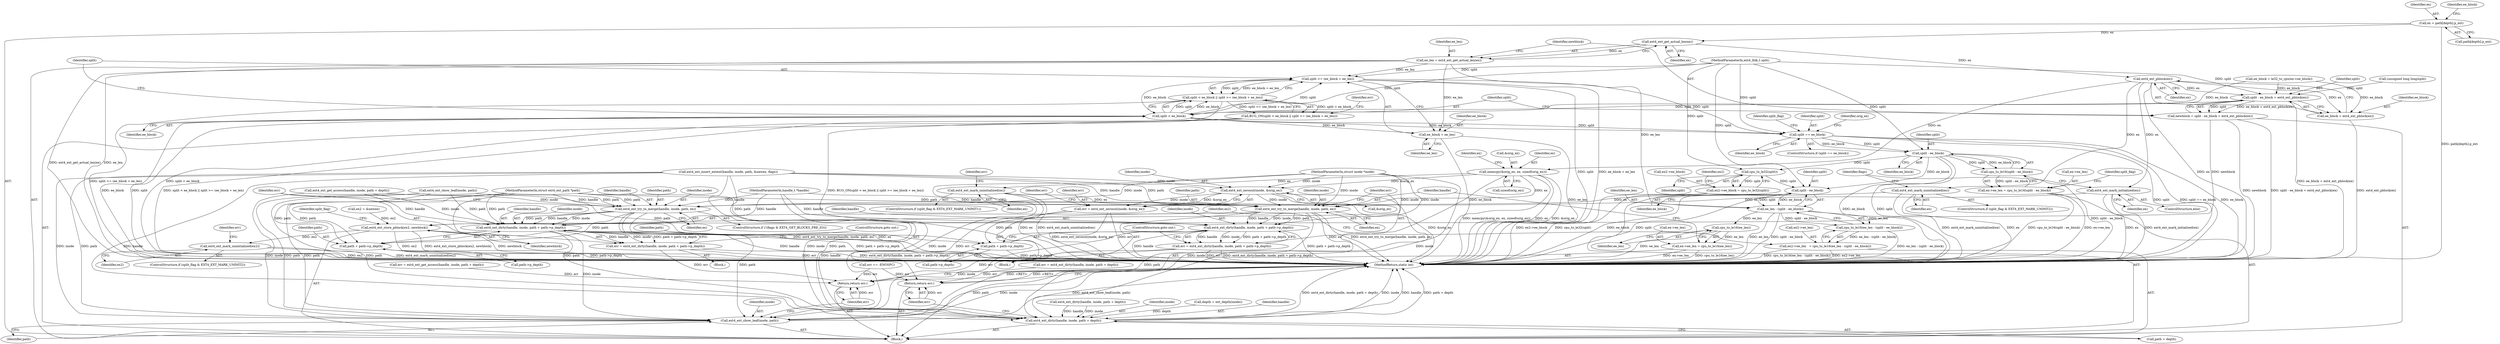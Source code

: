 digraph "1_linux_dee1f973ca341c266229faa5a1a5bb268bed3531_2@array" {
"1000142" [label="(Call,ex = path[depth].p_ext)"];
"1000157" [label="(Call,ext4_ext_get_actual_len(ex))"];
"1000155" [label="(Call,ee_len = ext4_ext_get_actual_len(ex))"];
"1000172" [label="(Call,split >= (ee_block + ee_len))"];
"1000168" [label="(Call,split < ee_block || split >= (ee_block + ee_len))"];
"1000167" [label="(Call,BUG_ON(split < ee_block || split >= (ee_block + ee_len)))"];
"1000189" [label="(Call,split == ee_block)"];
"1000234" [label="(Call,split - ee_block)"];
"1000233" [label="(Call,cpu_to_le16(split - ee_block))"];
"1000229" [label="(Call,ex->ee_len = cpu_to_le16(split - ee_block))"];
"1000262" [label="(Call,cpu_to_le32(split))"];
"1000258" [label="(Call,ex2->ee_block = cpu_to_le32(split))"];
"1000271" [label="(Call,split - ee_block)"];
"1000269" [label="(Call,ee_len - (split - ee_block))"];
"1000268" [label="(Call,cpu_to_le16(ee_len - (split - ee_block)))"];
"1000264" [label="(Call,ex2->ee_len   = cpu_to_le16(ee_len - (split - ee_block)))"];
"1000315" [label="(Call,cpu_to_le16(ee_len))"];
"1000311" [label="(Call,ex->ee_len = cpu_to_le16(ee_len))"];
"1000174" [label="(Call,ee_block + ee_len)"];
"1000165" [label="(Call,ext4_ext_pblock(ex))"];
"1000161" [label="(Call,split - ee_block + ext4_ext_pblock(ex))"];
"1000159" [label="(Call,newblock = split - ee_block + ext4_ext_pblock(ex))"];
"1000274" [label="(Call,ext4_ext_store_pblock(ex2, newblock))"];
"1000281" [label="(Call,ext4_ext_mark_uninitialized(ex2))"];
"1000169" [label="(Call,split < ee_block)"];
"1000163" [label="(Call,ee_block + ext4_ext_pblock(ex))"];
"1000197" [label="(Call,ext4_ext_mark_uninitialized(ex))"];
"1000207" [label="(Call,ext4_ext_try_to_merge(handle, inode, path, ex))"];
"1000214" [label="(Call,ext4_ext_dirty(handle, inode, path + path->p_depth))"];
"1000212" [label="(Call,err = ext4_ext_dirty(handle, inode, path + path->p_depth))"];
"1000341" [label="(Return,return err;)"];
"1000338" [label="(Call,ext4_ext_show_leaf(inode, path))"];
"1000217" [label="(Call,path + path->p_depth)"];
"1000200" [label="(Call,ext4_ext_mark_initialized(ex))"];
"1000223" [label="(Call,memcpy(&orig_ex, ex, sizeof(orig_ex)))"];
"1000241" [label="(Call,ext4_ext_mark_uninitialized(ex))"];
"1000317" [label="(Call,ext4_ext_try_to_merge(handle, inode, path, ex))"];
"1000324" [label="(Call,ext4_ext_dirty(handle, inode, path + path->p_depth))"];
"1000322" [label="(Call,err = ext4_ext_dirty(handle, inode, path + path->p_depth))"];
"1000327" [label="(Call,path + path->p_depth)"];
"1000304" [label="(Call,ext4_ext_zeroout(inode, &orig_ex))"];
"1000302" [label="(Call,err = ext4_ext_zeroout(inode, &orig_ex))"];
"1000357" [label="(Return,return err;)"];
"1000351" [label="(Call,ext4_ext_dirty(handle, inode, path + depth))"];
"1000258" [label="(Call,ex2->ee_block = cpu_to_le32(split))"];
"1000172" [label="(Call,split >= (ee_block + ee_len))"];
"1000170" [label="(Identifier,split)"];
"1000142" [label="(Call,ex = path[depth].p_ext)"];
"1000192" [label="(Block,)"];
"1000213" [label="(Identifier,err)"];
"1000189" [label="(Call,split == ee_block)"];
"1000171" [label="(Identifier,ee_block)"];
"1000169" [label="(Call,split < ee_block)"];
"1000202" [label="(ControlStructure,if (!(flags & EXT4_GET_BLOCKS_PRE_IO)))"];
"1000174" [label="(Call,ee_block + ee_len)"];
"1000340" [label="(Identifier,path)"];
"1000212" [label="(Call,err = ext4_ext_dirty(handle, inode, path + path->p_depth))"];
"1000269" [label="(Call,ee_len - (split - ee_block))"];
"1000326" [label="(Identifier,inode)"];
"1000224" [label="(Call,&orig_ex)"];
"1000135" [label="(Call,ext4_ext_show_leaf(inode, path))"];
"1000263" [label="(Identifier,split)"];
"1000201" [label="(Identifier,ex)"];
"1000316" [label="(Identifier,ee_len)"];
"1000266" [label="(Identifier,ex2)"];
"1000163" [label="(Call,ee_block + ext4_ext_pblock(ex))"];
"1000164" [label="(Identifier,ee_block)"];
"1000162" [label="(Identifier,split)"];
"1000209" [label="(Identifier,inode)"];
"1000229" [label="(Call,ex->ee_len = cpu_to_le16(split - ee_block))"];
"1000195" [label="(Identifier,split_flag)"];
"1000319" [label="(Identifier,inode)"];
"1000208" [label="(Identifier,handle)"];
"1000226" [label="(Identifier,ex)"];
"1000105" [label="(MethodParameterIn,handle_t *handle)"];
"1000198" [label="(Identifier,ex)"];
"1000106" [label="(MethodParameterIn,struct inode *inode)"];
"1000244" [label="(Identifier,err)"];
"1000143" [label="(Identifier,ex)"];
"1000282" [label="(Identifier,ex2)"];
"1000276" [label="(Identifier,newblock)"];
"1000332" [label="(ControlStructure,goto out;)"];
"1000285" [label="(Call,ext4_ext_insert_extent(handle, inode, path, &newex, flags))"];
"1000271" [label="(Call,split - ee_block)"];
"1000231" [label="(Identifier,ex)"];
"1000223" [label="(Call,memcpy(&orig_ex, ex, sizeof(orig_ex)))"];
"1000215" [label="(Identifier,handle)"];
"1000338" [label="(Call,ext4_ext_show_leaf(inode, path))"];
"1000325" [label="(Identifier,handle)"];
"1000322" [label="(Call,err = ext4_ext_dirty(handle, inode, path + path->p_depth))"];
"1000243" [label="(Call,err = ext4_ext_dirty(handle, inode, path + depth))"];
"1000323" [label="(Identifier,err)"];
"1000149" [label="(Call,ee_block = le32_to_cpu(ex->ee_block))"];
"1000358" [label="(Identifier,err)"];
"1000160" [label="(Identifier,newblock)"];
"1000222" [label="(ControlStructure,goto out;)"];
"1000245" [label="(Call,ext4_ext_dirty(handle, inode, path + depth))"];
"1000158" [label="(Identifier,ex)"];
"1000166" [label="(Identifier,ex)"];
"1000191" [label="(Identifier,ee_block)"];
"1000219" [label="(Call,path->p_depth)"];
"1000111" [label="(Block,)"];
"1000108" [label="(MethodParameterIn,ext4_lblk_t split)"];
"1000264" [label="(Call,ex2->ee_len   = cpu_to_le16(ee_len - (split - ee_block)))"];
"1000227" [label="(Call,sizeof(orig_ex))"];
"1000161" [label="(Call,split - ee_block + ext4_ext_pblock(ex))"];
"1000317" [label="(Call,ext4_ext_try_to_merge(handle, inode, path, ex))"];
"1000177" [label="(Call,err = ext4_ext_get_access(handle, inode, path + depth))"];
"1000270" [label="(Identifier,ee_len)"];
"1000306" [label="(Call,&orig_ex)"];
"1000341" [label="(Return,return err;)"];
"1000236" [label="(Identifier,ee_block)"];
"1000353" [label="(Identifier,inode)"];
"1000159" [label="(Call,newblock = split - ee_block + ext4_ext_pblock(ex))"];
"1000167" [label="(Call,BUG_ON(split < ee_block || split >= (ee_block + ee_len)))"];
"1000321" [label="(Identifier,ex)"];
"1000190" [label="(Identifier,split)"];
"1000237" [label="(ControlStructure,if (split_flag & EXT4_EXT_MARK_UNINIT1))"];
"1000265" [label="(Call,ex2->ee_len)"];
"1000138" [label="(Call,depth = ext_depth(inode))"];
"1000188" [label="(ControlStructure,if (split == ee_block))"];
"1000230" [label="(Call,ex->ee_len)"];
"1000210" [label="(Identifier,path)"];
"1000328" [label="(Identifier,path)"];
"1000352" [label="(Identifier,handle)"];
"1000132" [label="(Call,(unsigned long long)split)"];
"1000156" [label="(Identifier,ee_len)"];
"1000351" [label="(Call,ext4_ext_dirty(handle, inode, path + depth))"];
"1000242" [label="(Identifier,ex)"];
"1000357" [label="(Return,return err;)"];
"1000294" [label="(Call,err == -ENOSPC)"];
"1000175" [label="(Identifier,ee_block)"];
"1000235" [label="(Identifier,split)"];
"1000199" [label="(ControlStructure,else)"];
"1000359" [label="(MethodReturn,static int)"];
"1000234" [label="(Call,split - ee_block)"];
"1000178" [label="(Identifier,err)"];
"1000207" [label="(Call,ext4_ext_try_to_merge(handle, inode, path, ex))"];
"1000150" [label="(Identifier,ee_block)"];
"1000157" [label="(Call,ext4_ext_get_actual_len(ex))"];
"1000107" [label="(MethodParameterIn,struct ext4_ext_path *path)"];
"1000205" [label="(Identifier,flags)"];
"1000284" [label="(Identifier,err)"];
"1000324" [label="(Call,ext4_ext_dirty(handle, inode, path + path->p_depth))"];
"1000262" [label="(Call,cpu_to_le32(split))"];
"1000339" [label="(Identifier,inode)"];
"1000218" [label="(Identifier,path)"];
"1000354" [label="(Call,path + depth)"];
"1000233" [label="(Call,cpu_to_le16(split - ee_block))"];
"1000155" [label="(Call,ee_len = ext4_ext_get_actual_len(ex))"];
"1000273" [label="(Identifier,ee_block)"];
"1000216" [label="(Identifier,inode)"];
"1000342" [label="(Identifier,err)"];
"1000311" [label="(Call,ex->ee_len = cpu_to_le16(ee_len))"];
"1000312" [label="(Call,ex->ee_len)"];
"1000315" [label="(Call,cpu_to_le16(ee_len))"];
"1000179" [label="(Call,ext4_ext_get_access(handle, inode, path + depth))"];
"1000279" [label="(Identifier,split_flag)"];
"1000320" [label="(Identifier,path)"];
"1000302" [label="(Call,err = ext4_ext_zeroout(inode, &orig_ex))"];
"1000305" [label="(Identifier,inode)"];
"1000318" [label="(Identifier,handle)"];
"1000217" [label="(Call,path + path->p_depth)"];
"1000144" [label="(Call,path[depth].p_ext)"];
"1000168" [label="(Call,split < ee_block || split >= (ee_block + ee_len))"];
"1000304" [label="(Call,ext4_ext_zeroout(inode, &orig_ex))"];
"1000268" [label="(Call,cpu_to_le16(ee_len - (split - ee_block)))"];
"1000275" [label="(Identifier,ex2)"];
"1000176" [label="(Identifier,ee_len)"];
"1000303" [label="(Identifier,err)"];
"1000197" [label="(Call,ext4_ext_mark_uninitialized(ex))"];
"1000272" [label="(Identifier,split)"];
"1000173" [label="(Identifier,split)"];
"1000259" [label="(Call,ex2->ee_block)"];
"1000329" [label="(Call,path->p_depth)"];
"1000254" [label="(Call,ex2 = &newex)"];
"1000165" [label="(Call,ext4_ext_pblock(ex))"];
"1000277" [label="(ControlStructure,if (split_flag & EXT4_EXT_MARK_UNINIT2))"];
"1000225" [label="(Identifier,orig_ex)"];
"1000281" [label="(Call,ext4_ext_mark_uninitialized(ex2))"];
"1000241" [label="(Call,ext4_ext_mark_uninitialized(ex))"];
"1000309" [label="(Identifier,err)"];
"1000200" [label="(Call,ext4_ext_mark_initialized(ex))"];
"1000301" [label="(Block,)"];
"1000239" [label="(Identifier,split_flag)"];
"1000214" [label="(Call,ext4_ext_dirty(handle, inode, path + path->p_depth))"];
"1000211" [label="(Identifier,ex)"];
"1000193" [label="(ControlStructure,if (split_flag & EXT4_EXT_MARK_UNINIT2))"];
"1000327" [label="(Call,path + path->p_depth)"];
"1000274" [label="(Call,ext4_ext_store_pblock(ex2, newblock))"];
"1000142" -> "1000111"  [label="AST: "];
"1000142" -> "1000144"  [label="CFG: "];
"1000143" -> "1000142"  [label="AST: "];
"1000144" -> "1000142"  [label="AST: "];
"1000150" -> "1000142"  [label="CFG: "];
"1000142" -> "1000359"  [label="DDG: path[depth].p_ext"];
"1000142" -> "1000157"  [label="DDG: ex"];
"1000157" -> "1000155"  [label="AST: "];
"1000157" -> "1000158"  [label="CFG: "];
"1000158" -> "1000157"  [label="AST: "];
"1000155" -> "1000157"  [label="CFG: "];
"1000157" -> "1000155"  [label="DDG: ex"];
"1000157" -> "1000165"  [label="DDG: ex"];
"1000155" -> "1000111"  [label="AST: "];
"1000156" -> "1000155"  [label="AST: "];
"1000160" -> "1000155"  [label="CFG: "];
"1000155" -> "1000359"  [label="DDG: ext4_ext_get_actual_len(ex)"];
"1000155" -> "1000359"  [label="DDG: ee_len"];
"1000155" -> "1000172"  [label="DDG: ee_len"];
"1000155" -> "1000174"  [label="DDG: ee_len"];
"1000155" -> "1000269"  [label="DDG: ee_len"];
"1000172" -> "1000168"  [label="AST: "];
"1000172" -> "1000174"  [label="CFG: "];
"1000173" -> "1000172"  [label="AST: "];
"1000174" -> "1000172"  [label="AST: "];
"1000168" -> "1000172"  [label="CFG: "];
"1000172" -> "1000359"  [label="DDG: split"];
"1000172" -> "1000359"  [label="DDG: ee_block + ee_len"];
"1000172" -> "1000168"  [label="DDG: split"];
"1000172" -> "1000168"  [label="DDG: ee_block + ee_len"];
"1000169" -> "1000172"  [label="DDG: split"];
"1000169" -> "1000172"  [label="DDG: ee_block"];
"1000108" -> "1000172"  [label="DDG: split"];
"1000172" -> "1000189"  [label="DDG: split"];
"1000168" -> "1000167"  [label="AST: "];
"1000168" -> "1000169"  [label="CFG: "];
"1000169" -> "1000168"  [label="AST: "];
"1000167" -> "1000168"  [label="CFG: "];
"1000168" -> "1000359"  [label="DDG: split >= (ee_block + ee_len)"];
"1000168" -> "1000359"  [label="DDG: split < ee_block"];
"1000168" -> "1000167"  [label="DDG: split < ee_block"];
"1000168" -> "1000167"  [label="DDG: split >= (ee_block + ee_len)"];
"1000169" -> "1000168"  [label="DDG: split"];
"1000169" -> "1000168"  [label="DDG: ee_block"];
"1000167" -> "1000111"  [label="AST: "];
"1000178" -> "1000167"  [label="CFG: "];
"1000167" -> "1000359"  [label="DDG: split < ee_block || split >= (ee_block + ee_len)"];
"1000167" -> "1000359"  [label="DDG: BUG_ON(split < ee_block || split >= (ee_block + ee_len))"];
"1000189" -> "1000188"  [label="AST: "];
"1000189" -> "1000191"  [label="CFG: "];
"1000190" -> "1000189"  [label="AST: "];
"1000191" -> "1000189"  [label="AST: "];
"1000195" -> "1000189"  [label="CFG: "];
"1000225" -> "1000189"  [label="CFG: "];
"1000189" -> "1000359"  [label="DDG: split"];
"1000189" -> "1000359"  [label="DDG: split == ee_block"];
"1000189" -> "1000359"  [label="DDG: ee_block"];
"1000169" -> "1000189"  [label="DDG: split"];
"1000169" -> "1000189"  [label="DDG: ee_block"];
"1000108" -> "1000189"  [label="DDG: split"];
"1000189" -> "1000234"  [label="DDG: split"];
"1000189" -> "1000234"  [label="DDG: ee_block"];
"1000234" -> "1000233"  [label="AST: "];
"1000234" -> "1000236"  [label="CFG: "];
"1000235" -> "1000234"  [label="AST: "];
"1000236" -> "1000234"  [label="AST: "];
"1000233" -> "1000234"  [label="CFG: "];
"1000234" -> "1000359"  [label="DDG: ee_block"];
"1000234" -> "1000359"  [label="DDG: split"];
"1000234" -> "1000233"  [label="DDG: split"];
"1000234" -> "1000233"  [label="DDG: ee_block"];
"1000108" -> "1000234"  [label="DDG: split"];
"1000234" -> "1000262"  [label="DDG: split"];
"1000234" -> "1000271"  [label="DDG: ee_block"];
"1000233" -> "1000229"  [label="AST: "];
"1000229" -> "1000233"  [label="CFG: "];
"1000233" -> "1000359"  [label="DDG: split - ee_block"];
"1000233" -> "1000229"  [label="DDG: split - ee_block"];
"1000229" -> "1000111"  [label="AST: "];
"1000230" -> "1000229"  [label="AST: "];
"1000239" -> "1000229"  [label="CFG: "];
"1000229" -> "1000359"  [label="DDG: cpu_to_le16(split - ee_block)"];
"1000229" -> "1000359"  [label="DDG: ex->ee_len"];
"1000262" -> "1000258"  [label="AST: "];
"1000262" -> "1000263"  [label="CFG: "];
"1000263" -> "1000262"  [label="AST: "];
"1000258" -> "1000262"  [label="CFG: "];
"1000262" -> "1000258"  [label="DDG: split"];
"1000108" -> "1000262"  [label="DDG: split"];
"1000262" -> "1000271"  [label="DDG: split"];
"1000258" -> "1000111"  [label="AST: "];
"1000259" -> "1000258"  [label="AST: "];
"1000266" -> "1000258"  [label="CFG: "];
"1000258" -> "1000359"  [label="DDG: ex2->ee_block"];
"1000258" -> "1000359"  [label="DDG: cpu_to_le32(split)"];
"1000271" -> "1000269"  [label="AST: "];
"1000271" -> "1000273"  [label="CFG: "];
"1000272" -> "1000271"  [label="AST: "];
"1000273" -> "1000271"  [label="AST: "];
"1000269" -> "1000271"  [label="CFG: "];
"1000271" -> "1000359"  [label="DDG: ee_block"];
"1000271" -> "1000359"  [label="DDG: split"];
"1000271" -> "1000269"  [label="DDG: split"];
"1000271" -> "1000269"  [label="DDG: ee_block"];
"1000108" -> "1000271"  [label="DDG: split"];
"1000269" -> "1000268"  [label="AST: "];
"1000270" -> "1000269"  [label="AST: "];
"1000268" -> "1000269"  [label="CFG: "];
"1000269" -> "1000359"  [label="DDG: ee_len"];
"1000269" -> "1000359"  [label="DDG: split - ee_block"];
"1000269" -> "1000268"  [label="DDG: ee_len"];
"1000269" -> "1000268"  [label="DDG: split - ee_block"];
"1000269" -> "1000315"  [label="DDG: ee_len"];
"1000268" -> "1000264"  [label="AST: "];
"1000264" -> "1000268"  [label="CFG: "];
"1000268" -> "1000359"  [label="DDG: ee_len - (split - ee_block)"];
"1000268" -> "1000264"  [label="DDG: ee_len - (split - ee_block)"];
"1000264" -> "1000111"  [label="AST: "];
"1000265" -> "1000264"  [label="AST: "];
"1000275" -> "1000264"  [label="CFG: "];
"1000264" -> "1000359"  [label="DDG: ex2->ee_len"];
"1000264" -> "1000359"  [label="DDG: cpu_to_le16(ee_len - (split - ee_block))"];
"1000315" -> "1000311"  [label="AST: "];
"1000315" -> "1000316"  [label="CFG: "];
"1000316" -> "1000315"  [label="AST: "];
"1000311" -> "1000315"  [label="CFG: "];
"1000315" -> "1000359"  [label="DDG: ee_len"];
"1000315" -> "1000311"  [label="DDG: ee_len"];
"1000311" -> "1000301"  [label="AST: "];
"1000312" -> "1000311"  [label="AST: "];
"1000318" -> "1000311"  [label="CFG: "];
"1000311" -> "1000359"  [label="DDG: ex->ee_len"];
"1000311" -> "1000359"  [label="DDG: cpu_to_le16(ee_len)"];
"1000174" -> "1000176"  [label="CFG: "];
"1000175" -> "1000174"  [label="AST: "];
"1000176" -> "1000174"  [label="AST: "];
"1000174" -> "1000359"  [label="DDG: ee_len"];
"1000174" -> "1000359"  [label="DDG: ee_block"];
"1000169" -> "1000174"  [label="DDG: ee_block"];
"1000165" -> "1000163"  [label="AST: "];
"1000165" -> "1000166"  [label="CFG: "];
"1000166" -> "1000165"  [label="AST: "];
"1000163" -> "1000165"  [label="CFG: "];
"1000165" -> "1000359"  [label="DDG: ex"];
"1000165" -> "1000161"  [label="DDG: ex"];
"1000165" -> "1000163"  [label="DDG: ex"];
"1000165" -> "1000197"  [label="DDG: ex"];
"1000165" -> "1000200"  [label="DDG: ex"];
"1000165" -> "1000223"  [label="DDG: ex"];
"1000161" -> "1000159"  [label="AST: "];
"1000161" -> "1000163"  [label="CFG: "];
"1000162" -> "1000161"  [label="AST: "];
"1000163" -> "1000161"  [label="AST: "];
"1000159" -> "1000161"  [label="CFG: "];
"1000161" -> "1000359"  [label="DDG: ee_block + ext4_ext_pblock(ex)"];
"1000161" -> "1000159"  [label="DDG: split"];
"1000161" -> "1000159"  [label="DDG: ee_block + ext4_ext_pblock(ex)"];
"1000132" -> "1000161"  [label="DDG: split"];
"1000108" -> "1000161"  [label="DDG: split"];
"1000149" -> "1000161"  [label="DDG: ee_block"];
"1000161" -> "1000169"  [label="DDG: split"];
"1000159" -> "1000111"  [label="AST: "];
"1000160" -> "1000159"  [label="AST: "];
"1000170" -> "1000159"  [label="CFG: "];
"1000159" -> "1000359"  [label="DDG: newblock"];
"1000159" -> "1000359"  [label="DDG: split - ee_block + ext4_ext_pblock(ex)"];
"1000159" -> "1000274"  [label="DDG: newblock"];
"1000274" -> "1000111"  [label="AST: "];
"1000274" -> "1000276"  [label="CFG: "];
"1000275" -> "1000274"  [label="AST: "];
"1000276" -> "1000274"  [label="AST: "];
"1000279" -> "1000274"  [label="CFG: "];
"1000274" -> "1000359"  [label="DDG: ex2"];
"1000274" -> "1000359"  [label="DDG: ext4_ext_store_pblock(ex2, newblock)"];
"1000274" -> "1000359"  [label="DDG: newblock"];
"1000254" -> "1000274"  [label="DDG: ex2"];
"1000274" -> "1000281"  [label="DDG: ex2"];
"1000281" -> "1000277"  [label="AST: "];
"1000281" -> "1000282"  [label="CFG: "];
"1000282" -> "1000281"  [label="AST: "];
"1000284" -> "1000281"  [label="CFG: "];
"1000281" -> "1000359"  [label="DDG: ex2"];
"1000281" -> "1000359"  [label="DDG: ext4_ext_mark_uninitialized(ex2)"];
"1000169" -> "1000171"  [label="CFG: "];
"1000170" -> "1000169"  [label="AST: "];
"1000171" -> "1000169"  [label="AST: "];
"1000173" -> "1000169"  [label="CFG: "];
"1000169" -> "1000359"  [label="DDG: ee_block"];
"1000169" -> "1000359"  [label="DDG: split"];
"1000108" -> "1000169"  [label="DDG: split"];
"1000149" -> "1000169"  [label="DDG: ee_block"];
"1000164" -> "1000163"  [label="AST: "];
"1000163" -> "1000359"  [label="DDG: ext4_ext_pblock(ex)"];
"1000149" -> "1000163"  [label="DDG: ee_block"];
"1000197" -> "1000193"  [label="AST: "];
"1000197" -> "1000198"  [label="CFG: "];
"1000198" -> "1000197"  [label="AST: "];
"1000205" -> "1000197"  [label="CFG: "];
"1000197" -> "1000359"  [label="DDG: ext4_ext_mark_uninitialized(ex)"];
"1000197" -> "1000359"  [label="DDG: ex"];
"1000197" -> "1000207"  [label="DDG: ex"];
"1000207" -> "1000202"  [label="AST: "];
"1000207" -> "1000211"  [label="CFG: "];
"1000208" -> "1000207"  [label="AST: "];
"1000209" -> "1000207"  [label="AST: "];
"1000210" -> "1000207"  [label="AST: "];
"1000211" -> "1000207"  [label="AST: "];
"1000213" -> "1000207"  [label="CFG: "];
"1000207" -> "1000359"  [label="DDG: ext4_ext_try_to_merge(handle, inode, path, ex)"];
"1000207" -> "1000359"  [label="DDG: ex"];
"1000179" -> "1000207"  [label="DDG: handle"];
"1000179" -> "1000207"  [label="DDG: inode"];
"1000105" -> "1000207"  [label="DDG: handle"];
"1000106" -> "1000207"  [label="DDG: inode"];
"1000107" -> "1000207"  [label="DDG: path"];
"1000135" -> "1000207"  [label="DDG: path"];
"1000200" -> "1000207"  [label="DDG: ex"];
"1000207" -> "1000214"  [label="DDG: handle"];
"1000207" -> "1000214"  [label="DDG: inode"];
"1000207" -> "1000214"  [label="DDG: path"];
"1000207" -> "1000217"  [label="DDG: path"];
"1000207" -> "1000338"  [label="DDG: path"];
"1000214" -> "1000212"  [label="AST: "];
"1000214" -> "1000217"  [label="CFG: "];
"1000215" -> "1000214"  [label="AST: "];
"1000216" -> "1000214"  [label="AST: "];
"1000217" -> "1000214"  [label="AST: "];
"1000212" -> "1000214"  [label="CFG: "];
"1000214" -> "1000359"  [label="DDG: path + path->p_depth"];
"1000214" -> "1000359"  [label="DDG: handle"];
"1000214" -> "1000212"  [label="DDG: handle"];
"1000214" -> "1000212"  [label="DDG: inode"];
"1000214" -> "1000212"  [label="DDG: path + path->p_depth"];
"1000179" -> "1000214"  [label="DDG: handle"];
"1000179" -> "1000214"  [label="DDG: inode"];
"1000105" -> "1000214"  [label="DDG: handle"];
"1000106" -> "1000214"  [label="DDG: inode"];
"1000107" -> "1000214"  [label="DDG: path"];
"1000135" -> "1000214"  [label="DDG: path"];
"1000214" -> "1000338"  [label="DDG: inode"];
"1000212" -> "1000192"  [label="AST: "];
"1000213" -> "1000212"  [label="AST: "];
"1000222" -> "1000212"  [label="CFG: "];
"1000212" -> "1000359"  [label="DDG: ext4_ext_dirty(handle, inode, path + path->p_depth)"];
"1000212" -> "1000359"  [label="DDG: err"];
"1000212" -> "1000341"  [label="DDG: err"];
"1000341" -> "1000111"  [label="AST: "];
"1000341" -> "1000342"  [label="CFG: "];
"1000342" -> "1000341"  [label="AST: "];
"1000359" -> "1000341"  [label="CFG: "];
"1000341" -> "1000359"  [label="DDG: <RET>"];
"1000342" -> "1000341"  [label="DDG: err"];
"1000177" -> "1000341"  [label="DDG: err"];
"1000294" -> "1000341"  [label="DDG: err"];
"1000322" -> "1000341"  [label="DDG: err"];
"1000338" -> "1000111"  [label="AST: "];
"1000338" -> "1000340"  [label="CFG: "];
"1000339" -> "1000338"  [label="AST: "];
"1000340" -> "1000338"  [label="AST: "];
"1000342" -> "1000338"  [label="CFG: "];
"1000338" -> "1000359"  [label="DDG: inode"];
"1000338" -> "1000359"  [label="DDG: ext4_ext_show_leaf(inode, path)"];
"1000338" -> "1000359"  [label="DDG: path"];
"1000324" -> "1000338"  [label="DDG: inode"];
"1000179" -> "1000338"  [label="DDG: inode"];
"1000285" -> "1000338"  [label="DDG: inode"];
"1000285" -> "1000338"  [label="DDG: path"];
"1000106" -> "1000338"  [label="DDG: inode"];
"1000107" -> "1000338"  [label="DDG: path"];
"1000317" -> "1000338"  [label="DDG: path"];
"1000135" -> "1000338"  [label="DDG: path"];
"1000217" -> "1000219"  [label="CFG: "];
"1000218" -> "1000217"  [label="AST: "];
"1000219" -> "1000217"  [label="AST: "];
"1000217" -> "1000359"  [label="DDG: path->p_depth"];
"1000107" -> "1000217"  [label="DDG: path"];
"1000135" -> "1000217"  [label="DDG: path"];
"1000200" -> "1000199"  [label="AST: "];
"1000200" -> "1000201"  [label="CFG: "];
"1000201" -> "1000200"  [label="AST: "];
"1000205" -> "1000200"  [label="CFG: "];
"1000200" -> "1000359"  [label="DDG: ex"];
"1000200" -> "1000359"  [label="DDG: ext4_ext_mark_initialized(ex)"];
"1000223" -> "1000111"  [label="AST: "];
"1000223" -> "1000227"  [label="CFG: "];
"1000224" -> "1000223"  [label="AST: "];
"1000226" -> "1000223"  [label="AST: "];
"1000227" -> "1000223"  [label="AST: "];
"1000231" -> "1000223"  [label="CFG: "];
"1000223" -> "1000359"  [label="DDG: memcpy(&orig_ex, ex, sizeof(orig_ex))"];
"1000223" -> "1000359"  [label="DDG: ex"];
"1000223" -> "1000359"  [label="DDG: &orig_ex"];
"1000223" -> "1000241"  [label="DDG: ex"];
"1000223" -> "1000304"  [label="DDG: &orig_ex"];
"1000223" -> "1000317"  [label="DDG: ex"];
"1000241" -> "1000237"  [label="AST: "];
"1000241" -> "1000242"  [label="CFG: "];
"1000242" -> "1000241"  [label="AST: "];
"1000244" -> "1000241"  [label="CFG: "];
"1000241" -> "1000359"  [label="DDG: ex"];
"1000241" -> "1000359"  [label="DDG: ext4_ext_mark_uninitialized(ex)"];
"1000241" -> "1000317"  [label="DDG: ex"];
"1000317" -> "1000301"  [label="AST: "];
"1000317" -> "1000321"  [label="CFG: "];
"1000318" -> "1000317"  [label="AST: "];
"1000319" -> "1000317"  [label="AST: "];
"1000320" -> "1000317"  [label="AST: "];
"1000321" -> "1000317"  [label="AST: "];
"1000323" -> "1000317"  [label="CFG: "];
"1000317" -> "1000359"  [label="DDG: ex"];
"1000317" -> "1000359"  [label="DDG: ext4_ext_try_to_merge(handle, inode, path, ex)"];
"1000285" -> "1000317"  [label="DDG: handle"];
"1000285" -> "1000317"  [label="DDG: path"];
"1000105" -> "1000317"  [label="DDG: handle"];
"1000304" -> "1000317"  [label="DDG: inode"];
"1000106" -> "1000317"  [label="DDG: inode"];
"1000107" -> "1000317"  [label="DDG: path"];
"1000317" -> "1000324"  [label="DDG: handle"];
"1000317" -> "1000324"  [label="DDG: inode"];
"1000317" -> "1000324"  [label="DDG: path"];
"1000317" -> "1000327"  [label="DDG: path"];
"1000324" -> "1000322"  [label="AST: "];
"1000324" -> "1000327"  [label="CFG: "];
"1000325" -> "1000324"  [label="AST: "];
"1000326" -> "1000324"  [label="AST: "];
"1000327" -> "1000324"  [label="AST: "];
"1000322" -> "1000324"  [label="CFG: "];
"1000324" -> "1000359"  [label="DDG: handle"];
"1000324" -> "1000359"  [label="DDG: path + path->p_depth"];
"1000324" -> "1000322"  [label="DDG: handle"];
"1000324" -> "1000322"  [label="DDG: inode"];
"1000324" -> "1000322"  [label="DDG: path + path->p_depth"];
"1000105" -> "1000324"  [label="DDG: handle"];
"1000106" -> "1000324"  [label="DDG: inode"];
"1000107" -> "1000324"  [label="DDG: path"];
"1000322" -> "1000301"  [label="AST: "];
"1000323" -> "1000322"  [label="AST: "];
"1000332" -> "1000322"  [label="CFG: "];
"1000322" -> "1000359"  [label="DDG: ext4_ext_dirty(handle, inode, path + path->p_depth)"];
"1000322" -> "1000359"  [label="DDG: err"];
"1000327" -> "1000329"  [label="CFG: "];
"1000328" -> "1000327"  [label="AST: "];
"1000329" -> "1000327"  [label="AST: "];
"1000327" -> "1000359"  [label="DDG: path->p_depth"];
"1000107" -> "1000327"  [label="DDG: path"];
"1000304" -> "1000302"  [label="AST: "];
"1000304" -> "1000306"  [label="CFG: "];
"1000305" -> "1000304"  [label="AST: "];
"1000306" -> "1000304"  [label="AST: "];
"1000302" -> "1000304"  [label="CFG: "];
"1000304" -> "1000359"  [label="DDG: &orig_ex"];
"1000304" -> "1000302"  [label="DDG: inode"];
"1000304" -> "1000302"  [label="DDG: &orig_ex"];
"1000285" -> "1000304"  [label="DDG: inode"];
"1000106" -> "1000304"  [label="DDG: inode"];
"1000304" -> "1000351"  [label="DDG: inode"];
"1000302" -> "1000301"  [label="AST: "];
"1000303" -> "1000302"  [label="AST: "];
"1000309" -> "1000302"  [label="CFG: "];
"1000302" -> "1000359"  [label="DDG: ext4_ext_zeroout(inode, &orig_ex)"];
"1000302" -> "1000359"  [label="DDG: err"];
"1000302" -> "1000357"  [label="DDG: err"];
"1000357" -> "1000111"  [label="AST: "];
"1000357" -> "1000358"  [label="CFG: "];
"1000358" -> "1000357"  [label="AST: "];
"1000359" -> "1000357"  [label="CFG: "];
"1000357" -> "1000359"  [label="DDG: <RET>"];
"1000358" -> "1000357"  [label="DDG: err"];
"1000294" -> "1000357"  [label="DDG: err"];
"1000243" -> "1000357"  [label="DDG: err"];
"1000351" -> "1000111"  [label="AST: "];
"1000351" -> "1000354"  [label="CFG: "];
"1000352" -> "1000351"  [label="AST: "];
"1000353" -> "1000351"  [label="AST: "];
"1000354" -> "1000351"  [label="AST: "];
"1000358" -> "1000351"  [label="CFG: "];
"1000351" -> "1000359"  [label="DDG: ext4_ext_dirty(handle, inode, path + depth)"];
"1000351" -> "1000359"  [label="DDG: inode"];
"1000351" -> "1000359"  [label="DDG: handle"];
"1000351" -> "1000359"  [label="DDG: path + depth"];
"1000285" -> "1000351"  [label="DDG: handle"];
"1000285" -> "1000351"  [label="DDG: inode"];
"1000285" -> "1000351"  [label="DDG: path"];
"1000245" -> "1000351"  [label="DDG: handle"];
"1000245" -> "1000351"  [label="DDG: inode"];
"1000105" -> "1000351"  [label="DDG: handle"];
"1000106" -> "1000351"  [label="DDG: inode"];
"1000107" -> "1000351"  [label="DDG: path"];
"1000135" -> "1000351"  [label="DDG: path"];
"1000138" -> "1000351"  [label="DDG: depth"];
}
